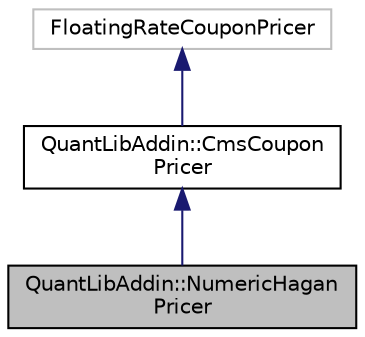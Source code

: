 digraph "QuantLibAddin::NumericHaganPricer"
{
  edge [fontname="Helvetica",fontsize="10",labelfontname="Helvetica",labelfontsize="10"];
  node [fontname="Helvetica",fontsize="10",shape=record];
  Node3 [label="QuantLibAddin::NumericHagan\lPricer",height=0.2,width=0.4,color="black", fillcolor="grey75", style="filled", fontcolor="black"];
  Node4 -> Node3 [dir="back",color="midnightblue",fontsize="10",style="solid",fontname="Helvetica"];
  Node4 [label="QuantLibAddin::CmsCoupon\lPricer",height=0.2,width=0.4,color="black", fillcolor="white", style="filled",URL="$class_quant_lib_addin_1_1_cms_coupon_pricer.html"];
  Node5 -> Node4 [dir="back",color="midnightblue",fontsize="10",style="solid",fontname="Helvetica"];
  Node5 [label="FloatingRateCouponPricer",height=0.2,width=0.4,color="grey75", fillcolor="white", style="filled"];
}
